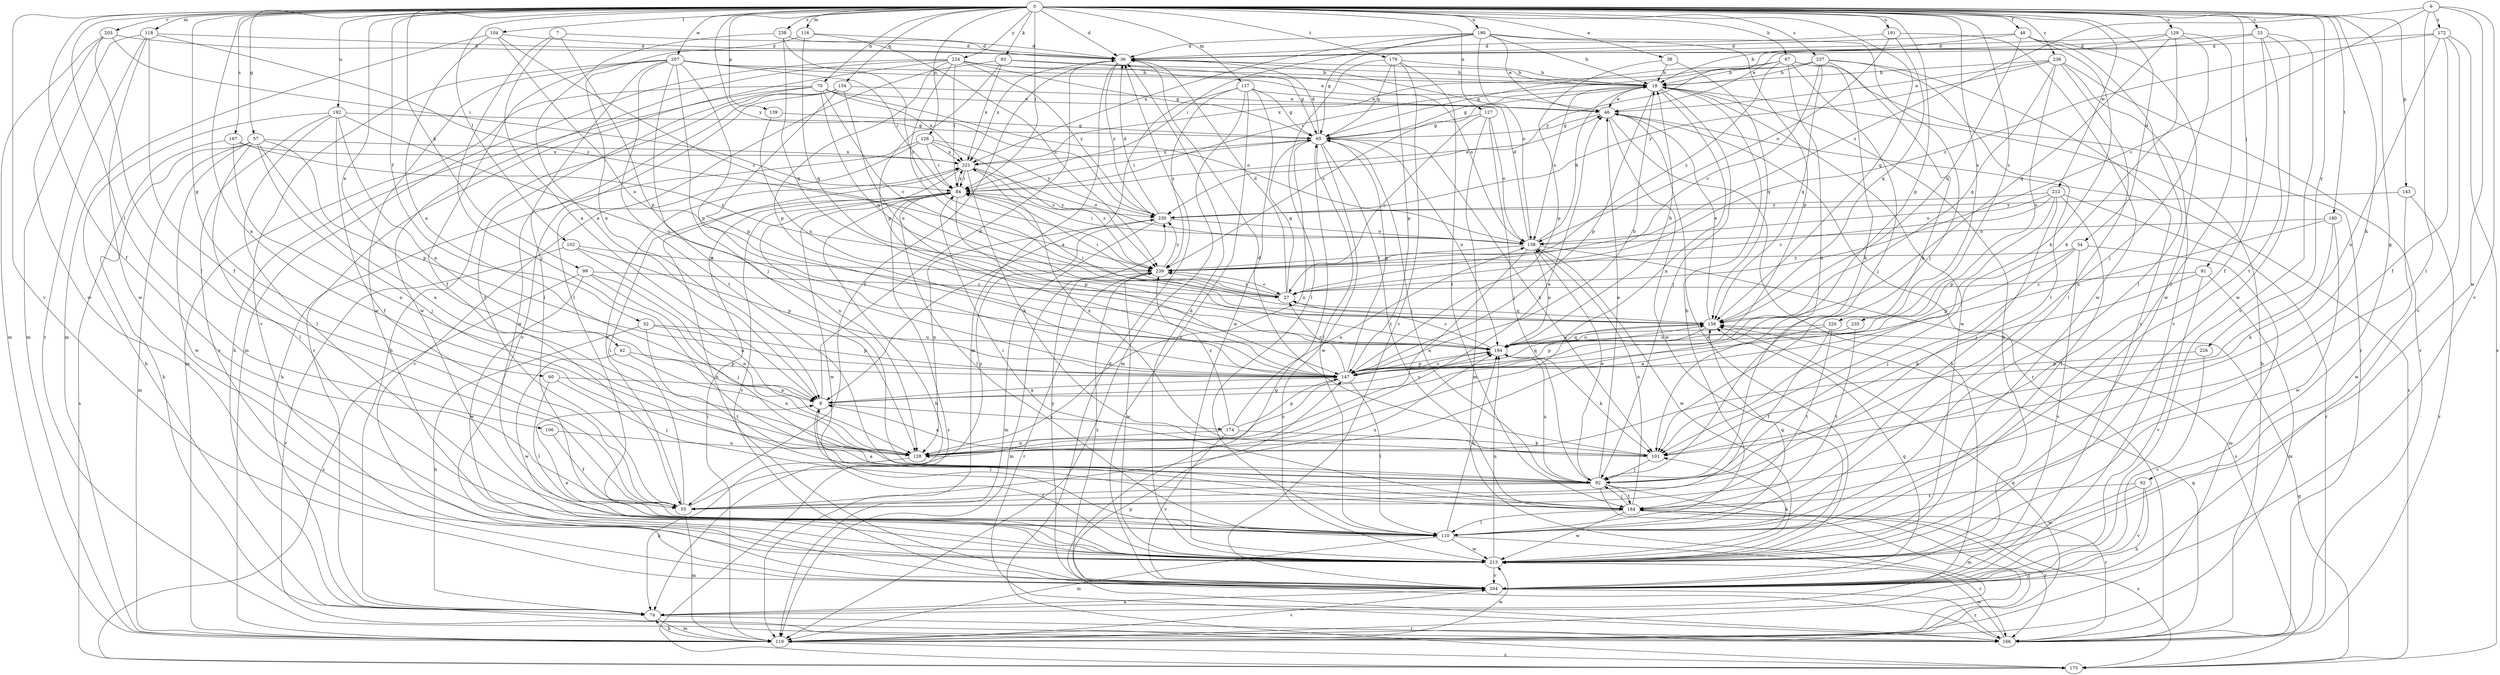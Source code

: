 strict digraph  {
0;
6;
7;
8;
18;
25;
27;
34;
36;
38;
42;
46;
48;
52;
55;
57;
60;
62;
65;
67;
70;
74;
84;
91;
92;
93;
99;
101;
102;
104;
106;
110;
116;
117;
118;
119;
126;
127;
128;
129;
138;
139;
143;
147;
154;
156;
166;
167;
172;
174;
175;
179;
180;
184;
190;
191;
192;
194;
203;
204;
207;
212;
213;
220;
221;
224;
226;
230;
235;
236;
237;
238;
239;
0 -> 25  [label=c];
0 -> 34  [label=d];
0 -> 36  [label=d];
0 -> 38  [label=e];
0 -> 42  [label=e];
0 -> 48  [label=f];
0 -> 52  [label=f];
0 -> 55  [label=f];
0 -> 57  [label=g];
0 -> 60  [label=g];
0 -> 62  [label=g];
0 -> 67  [label=h];
0 -> 70  [label=h];
0 -> 84  [label=i];
0 -> 91  [label=j];
0 -> 93  [label=k];
0 -> 99  [label=k];
0 -> 101  [label=k];
0 -> 102  [label=l];
0 -> 104  [label=l];
0 -> 106  [label=l];
0 -> 116  [label=m];
0 -> 117  [label=m];
0 -> 118  [label=m];
0 -> 126  [label=n];
0 -> 127  [label=n];
0 -> 128  [label=n];
0 -> 129  [label=o];
0 -> 139  [label=p];
0 -> 143  [label=p];
0 -> 147  [label=p];
0 -> 154  [label=q];
0 -> 156  [label=q];
0 -> 167  [label=s];
0 -> 179  [label=t];
0 -> 180  [label=t];
0 -> 190  [label=u];
0 -> 191  [label=u];
0 -> 192  [label=u];
0 -> 203  [label=v];
0 -> 204  [label=v];
0 -> 207  [label=w];
0 -> 212  [label=w];
0 -> 220  [label=x];
0 -> 224  [label=y];
0 -> 226  [label=y];
0 -> 230  [label=y];
0 -> 235  [label=z];
0 -> 236  [label=z];
0 -> 237  [label=z];
0 -> 238  [label=z];
6 -> 27  [label=c];
6 -> 110  [label=l];
6 -> 172  [label=s];
6 -> 204  [label=v];
6 -> 213  [label=w];
6 -> 239  [label=z];
7 -> 8  [label=a];
7 -> 36  [label=d];
7 -> 92  [label=j];
7 -> 147  [label=p];
8 -> 36  [label=d];
8 -> 110  [label=l];
8 -> 174  [label=s];
8 -> 194  [label=u];
18 -> 46  [label=e];
18 -> 65  [label=g];
18 -> 92  [label=j];
18 -> 128  [label=n];
18 -> 138  [label=o];
18 -> 147  [label=p];
18 -> 213  [label=w];
18 -> 239  [label=z];
25 -> 36  [label=d];
25 -> 46  [label=e];
25 -> 55  [label=f];
25 -> 184  [label=t];
25 -> 204  [label=v];
25 -> 213  [label=w];
27 -> 36  [label=d];
27 -> 65  [label=g];
27 -> 84  [label=i];
27 -> 156  [label=q];
27 -> 239  [label=z];
34 -> 92  [label=j];
34 -> 119  [label=m];
34 -> 147  [label=p];
34 -> 204  [label=v];
34 -> 239  [label=z];
36 -> 18  [label=b];
36 -> 55  [label=f];
36 -> 119  [label=m];
36 -> 221  [label=x];
36 -> 230  [label=y];
38 -> 18  [label=b];
38 -> 147  [label=p];
38 -> 156  [label=q];
42 -> 128  [label=n];
42 -> 147  [label=p];
42 -> 213  [label=w];
46 -> 65  [label=g];
46 -> 74  [label=h];
46 -> 166  [label=r];
46 -> 175  [label=s];
46 -> 213  [label=w];
48 -> 18  [label=b];
48 -> 36  [label=d];
48 -> 101  [label=k];
48 -> 110  [label=l];
48 -> 156  [label=q];
48 -> 213  [label=w];
52 -> 74  [label=h];
52 -> 147  [label=p];
52 -> 184  [label=t];
52 -> 194  [label=u];
55 -> 84  [label=i];
55 -> 119  [label=m];
55 -> 194  [label=u];
55 -> 221  [label=x];
55 -> 230  [label=y];
57 -> 74  [label=h];
57 -> 92  [label=j];
57 -> 110  [label=l];
57 -> 119  [label=m];
57 -> 128  [label=n];
57 -> 147  [label=p];
57 -> 213  [label=w];
57 -> 221  [label=x];
60 -> 8  [label=a];
60 -> 92  [label=j];
60 -> 110  [label=l];
62 -> 74  [label=h];
62 -> 184  [label=t];
62 -> 204  [label=v];
62 -> 213  [label=w];
65 -> 36  [label=d];
65 -> 84  [label=i];
65 -> 92  [label=j];
65 -> 101  [label=k];
65 -> 110  [label=l];
65 -> 128  [label=n];
65 -> 184  [label=t];
65 -> 194  [label=u];
65 -> 213  [label=w];
65 -> 221  [label=x];
67 -> 18  [label=b];
67 -> 65  [label=g];
67 -> 92  [label=j];
67 -> 101  [label=k];
67 -> 128  [label=n];
67 -> 166  [label=r];
67 -> 239  [label=z];
70 -> 27  [label=c];
70 -> 46  [label=e];
70 -> 55  [label=f];
70 -> 74  [label=h];
70 -> 119  [label=m];
70 -> 138  [label=o];
70 -> 156  [label=q];
70 -> 221  [label=x];
74 -> 119  [label=m];
74 -> 166  [label=r];
84 -> 46  [label=e];
84 -> 74  [label=h];
84 -> 110  [label=l];
84 -> 147  [label=p];
84 -> 175  [label=s];
84 -> 204  [label=v];
84 -> 213  [label=w];
84 -> 221  [label=x];
84 -> 230  [label=y];
91 -> 27  [label=c];
91 -> 101  [label=k];
91 -> 119  [label=m];
91 -> 204  [label=v];
92 -> 46  [label=e];
92 -> 55  [label=f];
92 -> 119  [label=m];
92 -> 138  [label=o];
92 -> 166  [label=r];
92 -> 184  [label=t];
92 -> 194  [label=u];
93 -> 18  [label=b];
93 -> 65  [label=g];
93 -> 110  [label=l];
93 -> 147  [label=p];
93 -> 221  [label=x];
99 -> 27  [label=c];
99 -> 92  [label=j];
99 -> 128  [label=n];
99 -> 175  [label=s];
99 -> 213  [label=w];
101 -> 8  [label=a];
101 -> 36  [label=d];
101 -> 92  [label=j];
101 -> 221  [label=x];
102 -> 128  [label=n];
102 -> 147  [label=p];
102 -> 166  [label=r];
102 -> 239  [label=z];
104 -> 8  [label=a];
104 -> 27  [label=c];
104 -> 36  [label=d];
104 -> 119  [label=m];
104 -> 194  [label=u];
106 -> 55  [label=f];
106 -> 128  [label=n];
110 -> 18  [label=b];
110 -> 119  [label=m];
110 -> 156  [label=q];
110 -> 166  [label=r];
110 -> 194  [label=u];
110 -> 213  [label=w];
116 -> 8  [label=a];
116 -> 36  [label=d];
116 -> 156  [label=q];
116 -> 239  [label=z];
117 -> 8  [label=a];
117 -> 46  [label=e];
117 -> 65  [label=g];
117 -> 119  [label=m];
117 -> 204  [label=v];
117 -> 213  [label=w];
117 -> 239  [label=z];
118 -> 36  [label=d];
118 -> 55  [label=f];
118 -> 119  [label=m];
118 -> 166  [label=r];
118 -> 213  [label=w];
118 -> 239  [label=z];
119 -> 74  [label=h];
119 -> 84  [label=i];
119 -> 156  [label=q];
119 -> 175  [label=s];
119 -> 184  [label=t];
119 -> 204  [label=v];
119 -> 213  [label=w];
126 -> 74  [label=h];
126 -> 84  [label=i];
126 -> 204  [label=v];
126 -> 221  [label=x];
126 -> 230  [label=y];
126 -> 239  [label=z];
127 -> 27  [label=c];
127 -> 65  [label=g];
127 -> 92  [label=j];
127 -> 119  [label=m];
127 -> 138  [label=o];
128 -> 46  [label=e];
128 -> 74  [label=h];
129 -> 36  [label=d];
129 -> 92  [label=j];
129 -> 101  [label=k];
129 -> 110  [label=l];
129 -> 156  [label=q];
129 -> 230  [label=y];
138 -> 18  [label=b];
138 -> 36  [label=d];
138 -> 84  [label=i];
138 -> 128  [label=n];
138 -> 175  [label=s];
138 -> 194  [label=u];
138 -> 213  [label=w];
138 -> 239  [label=z];
139 -> 65  [label=g];
139 -> 194  [label=u];
143 -> 166  [label=r];
143 -> 213  [label=w];
143 -> 230  [label=y];
147 -> 8  [label=a];
147 -> 18  [label=b];
147 -> 27  [label=c];
147 -> 65  [label=g];
147 -> 110  [label=l];
147 -> 128  [label=n];
147 -> 156  [label=q];
147 -> 194  [label=u];
154 -> 46  [label=e];
154 -> 74  [label=h];
154 -> 147  [label=p];
154 -> 194  [label=u];
154 -> 204  [label=v];
154 -> 213  [label=w];
156 -> 46  [label=e];
156 -> 84  [label=i];
156 -> 147  [label=p];
156 -> 194  [label=u];
166 -> 18  [label=b];
166 -> 65  [label=g];
166 -> 147  [label=p];
166 -> 156  [label=q];
166 -> 213  [label=w];
167 -> 128  [label=n];
167 -> 175  [label=s];
167 -> 221  [label=x];
167 -> 239  [label=z];
172 -> 36  [label=d];
172 -> 55  [label=f];
172 -> 128  [label=n];
172 -> 175  [label=s];
172 -> 204  [label=v];
172 -> 239  [label=z];
174 -> 101  [label=k];
174 -> 128  [label=n];
174 -> 138  [label=o];
174 -> 147  [label=p];
174 -> 204  [label=v];
174 -> 239  [label=z];
175 -> 36  [label=d];
175 -> 156  [label=q];
179 -> 18  [label=b];
179 -> 65  [label=g];
179 -> 110  [label=l];
179 -> 147  [label=p];
179 -> 184  [label=t];
179 -> 204  [label=v];
180 -> 101  [label=k];
180 -> 138  [label=o];
180 -> 194  [label=u];
180 -> 213  [label=w];
184 -> 8  [label=a];
184 -> 84  [label=i];
184 -> 92  [label=j];
184 -> 110  [label=l];
184 -> 138  [label=o];
184 -> 166  [label=r];
184 -> 175  [label=s];
184 -> 213  [label=w];
190 -> 18  [label=b];
190 -> 36  [label=d];
190 -> 46  [label=e];
190 -> 65  [label=g];
190 -> 84  [label=i];
190 -> 92  [label=j];
190 -> 138  [label=o];
190 -> 147  [label=p];
190 -> 221  [label=x];
191 -> 36  [label=d];
191 -> 138  [label=o];
191 -> 156  [label=q];
191 -> 213  [label=w];
192 -> 8  [label=a];
192 -> 55  [label=f];
192 -> 65  [label=g];
192 -> 74  [label=h];
192 -> 110  [label=l];
192 -> 194  [label=u];
192 -> 204  [label=v];
194 -> 18  [label=b];
194 -> 27  [label=c];
194 -> 101  [label=k];
194 -> 147  [label=p];
194 -> 156  [label=q];
203 -> 36  [label=d];
203 -> 55  [label=f];
203 -> 84  [label=i];
203 -> 119  [label=m];
203 -> 213  [label=w];
204 -> 18  [label=b];
204 -> 74  [label=h];
204 -> 156  [label=q];
204 -> 166  [label=r];
204 -> 221  [label=x];
204 -> 230  [label=y];
204 -> 239  [label=z];
207 -> 18  [label=b];
207 -> 46  [label=e];
207 -> 55  [label=f];
207 -> 84  [label=i];
207 -> 92  [label=j];
207 -> 110  [label=l];
207 -> 128  [label=n];
207 -> 147  [label=p];
207 -> 184  [label=t];
207 -> 204  [label=v];
207 -> 213  [label=w];
212 -> 27  [label=c];
212 -> 92  [label=j];
212 -> 110  [label=l];
212 -> 138  [label=o];
212 -> 147  [label=p];
212 -> 166  [label=r];
212 -> 230  [label=y];
213 -> 8  [label=a];
213 -> 36  [label=d];
213 -> 46  [label=e];
213 -> 101  [label=k];
213 -> 194  [label=u];
213 -> 204  [label=v];
220 -> 8  [label=a];
220 -> 55  [label=f];
220 -> 184  [label=t];
220 -> 194  [label=u];
221 -> 84  [label=i];
221 -> 101  [label=k];
221 -> 128  [label=n];
221 -> 138  [label=o];
221 -> 239  [label=z];
224 -> 18  [label=b];
224 -> 27  [label=c];
224 -> 65  [label=g];
224 -> 84  [label=i];
224 -> 119  [label=m];
224 -> 138  [label=o];
224 -> 147  [label=p];
224 -> 166  [label=r];
224 -> 213  [label=w];
224 -> 230  [label=y];
226 -> 147  [label=p];
226 -> 204  [label=v];
230 -> 36  [label=d];
230 -> 119  [label=m];
230 -> 128  [label=n];
230 -> 138  [label=o];
235 -> 184  [label=t];
235 -> 194  [label=u];
236 -> 18  [label=b];
236 -> 46  [label=e];
236 -> 110  [label=l];
236 -> 156  [label=q];
236 -> 166  [label=r];
236 -> 194  [label=u];
236 -> 204  [label=v];
236 -> 230  [label=y];
237 -> 18  [label=b];
237 -> 27  [label=c];
237 -> 84  [label=i];
237 -> 101  [label=k];
237 -> 110  [label=l];
237 -> 156  [label=q];
237 -> 204  [label=v];
237 -> 221  [label=x];
238 -> 8  [label=a];
238 -> 36  [label=d];
238 -> 156  [label=q];
238 -> 239  [label=z];
239 -> 27  [label=c];
239 -> 119  [label=m];
239 -> 166  [label=r];
239 -> 213  [label=w];
239 -> 230  [label=y];
}
